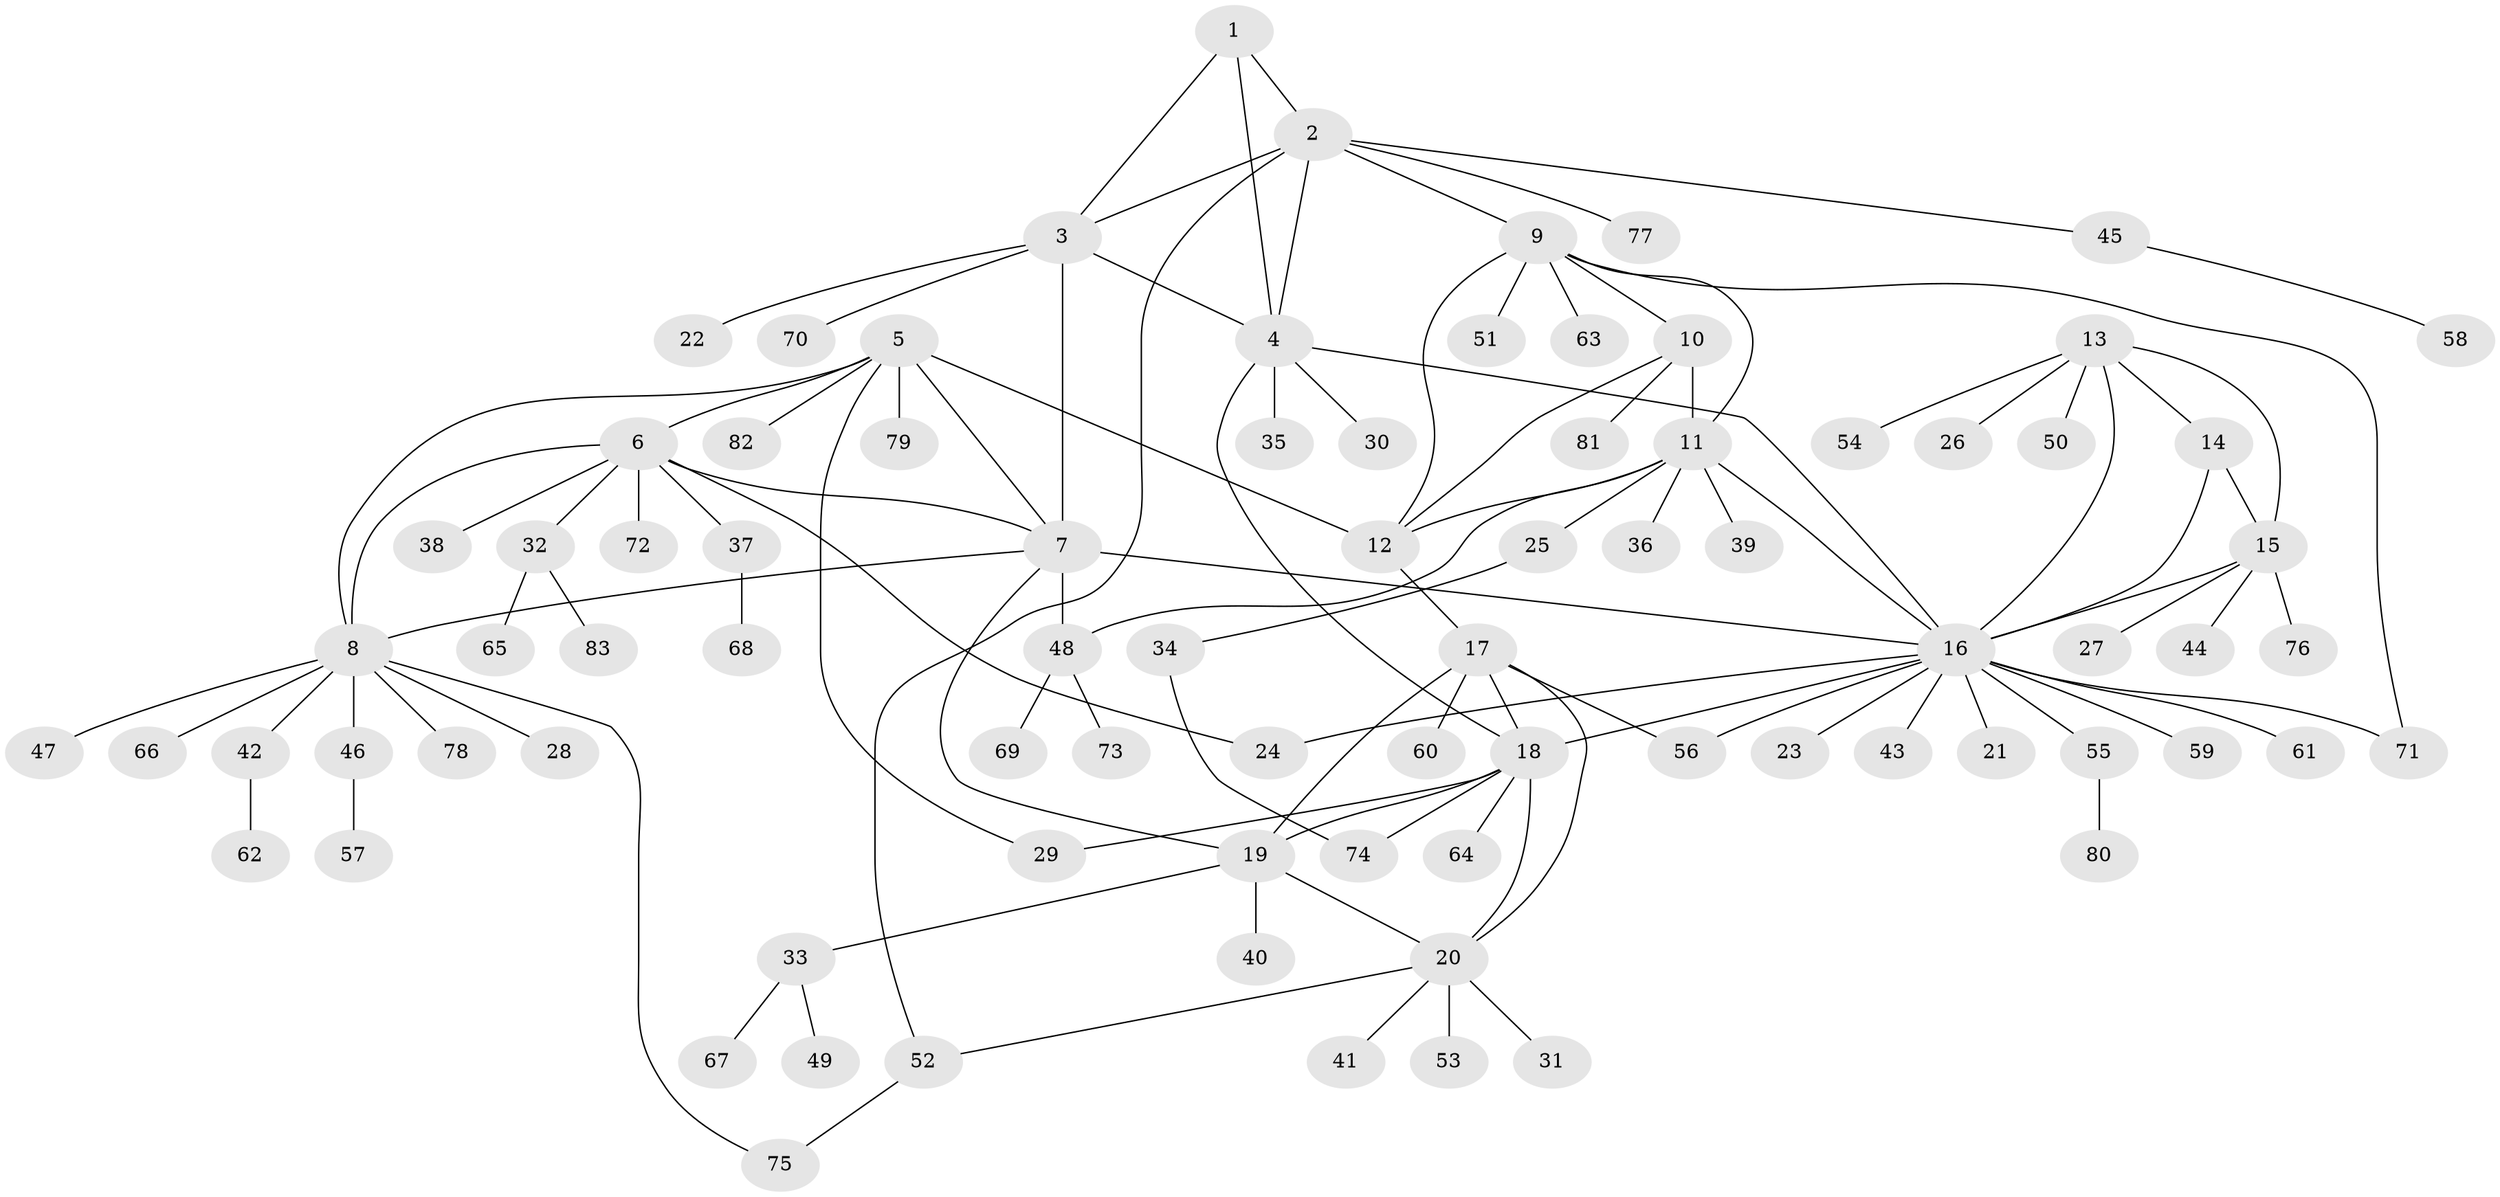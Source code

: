 // coarse degree distribution, {3: 0.08064516129032258, 6: 0.06451612903225806, 5: 0.06451612903225806, 12: 0.016129032258064516, 11: 0.016129032258064516, 8: 0.03225806451612903, 4: 0.016129032258064516, 14: 0.016129032258064516, 7: 0.016129032258064516, 1: 0.5967741935483871, 2: 0.08064516129032258}
// Generated by graph-tools (version 1.1) at 2025/24/03/03/25 07:24:09]
// undirected, 83 vertices, 111 edges
graph export_dot {
graph [start="1"]
  node [color=gray90,style=filled];
  1;
  2;
  3;
  4;
  5;
  6;
  7;
  8;
  9;
  10;
  11;
  12;
  13;
  14;
  15;
  16;
  17;
  18;
  19;
  20;
  21;
  22;
  23;
  24;
  25;
  26;
  27;
  28;
  29;
  30;
  31;
  32;
  33;
  34;
  35;
  36;
  37;
  38;
  39;
  40;
  41;
  42;
  43;
  44;
  45;
  46;
  47;
  48;
  49;
  50;
  51;
  52;
  53;
  54;
  55;
  56;
  57;
  58;
  59;
  60;
  61;
  62;
  63;
  64;
  65;
  66;
  67;
  68;
  69;
  70;
  71;
  72;
  73;
  74;
  75;
  76;
  77;
  78;
  79;
  80;
  81;
  82;
  83;
  1 -- 2;
  1 -- 3;
  1 -- 4;
  2 -- 3;
  2 -- 4;
  2 -- 9;
  2 -- 45;
  2 -- 52;
  2 -- 77;
  3 -- 4;
  3 -- 7;
  3 -- 22;
  3 -- 70;
  4 -- 16;
  4 -- 18;
  4 -- 30;
  4 -- 35;
  5 -- 6;
  5 -- 7;
  5 -- 8;
  5 -- 12;
  5 -- 29;
  5 -- 79;
  5 -- 82;
  6 -- 7;
  6 -- 8;
  6 -- 24;
  6 -- 32;
  6 -- 37;
  6 -- 38;
  6 -- 72;
  7 -- 8;
  7 -- 16;
  7 -- 19;
  7 -- 48;
  8 -- 28;
  8 -- 42;
  8 -- 46;
  8 -- 47;
  8 -- 66;
  8 -- 75;
  8 -- 78;
  9 -- 10;
  9 -- 11;
  9 -- 12;
  9 -- 51;
  9 -- 63;
  9 -- 71;
  10 -- 11;
  10 -- 12;
  10 -- 81;
  11 -- 12;
  11 -- 16;
  11 -- 25;
  11 -- 36;
  11 -- 39;
  11 -- 48;
  12 -- 17;
  13 -- 14;
  13 -- 15;
  13 -- 16;
  13 -- 26;
  13 -- 50;
  13 -- 54;
  14 -- 15;
  14 -- 16;
  15 -- 16;
  15 -- 27;
  15 -- 44;
  15 -- 76;
  16 -- 18;
  16 -- 21;
  16 -- 23;
  16 -- 24;
  16 -- 43;
  16 -- 55;
  16 -- 56;
  16 -- 59;
  16 -- 61;
  16 -- 71;
  17 -- 18;
  17 -- 19;
  17 -- 20;
  17 -- 56;
  17 -- 60;
  18 -- 19;
  18 -- 20;
  18 -- 29;
  18 -- 64;
  18 -- 74;
  19 -- 20;
  19 -- 33;
  19 -- 40;
  20 -- 31;
  20 -- 41;
  20 -- 52;
  20 -- 53;
  25 -- 34;
  32 -- 65;
  32 -- 83;
  33 -- 49;
  33 -- 67;
  34 -- 74;
  37 -- 68;
  42 -- 62;
  45 -- 58;
  46 -- 57;
  48 -- 69;
  48 -- 73;
  52 -- 75;
  55 -- 80;
}
